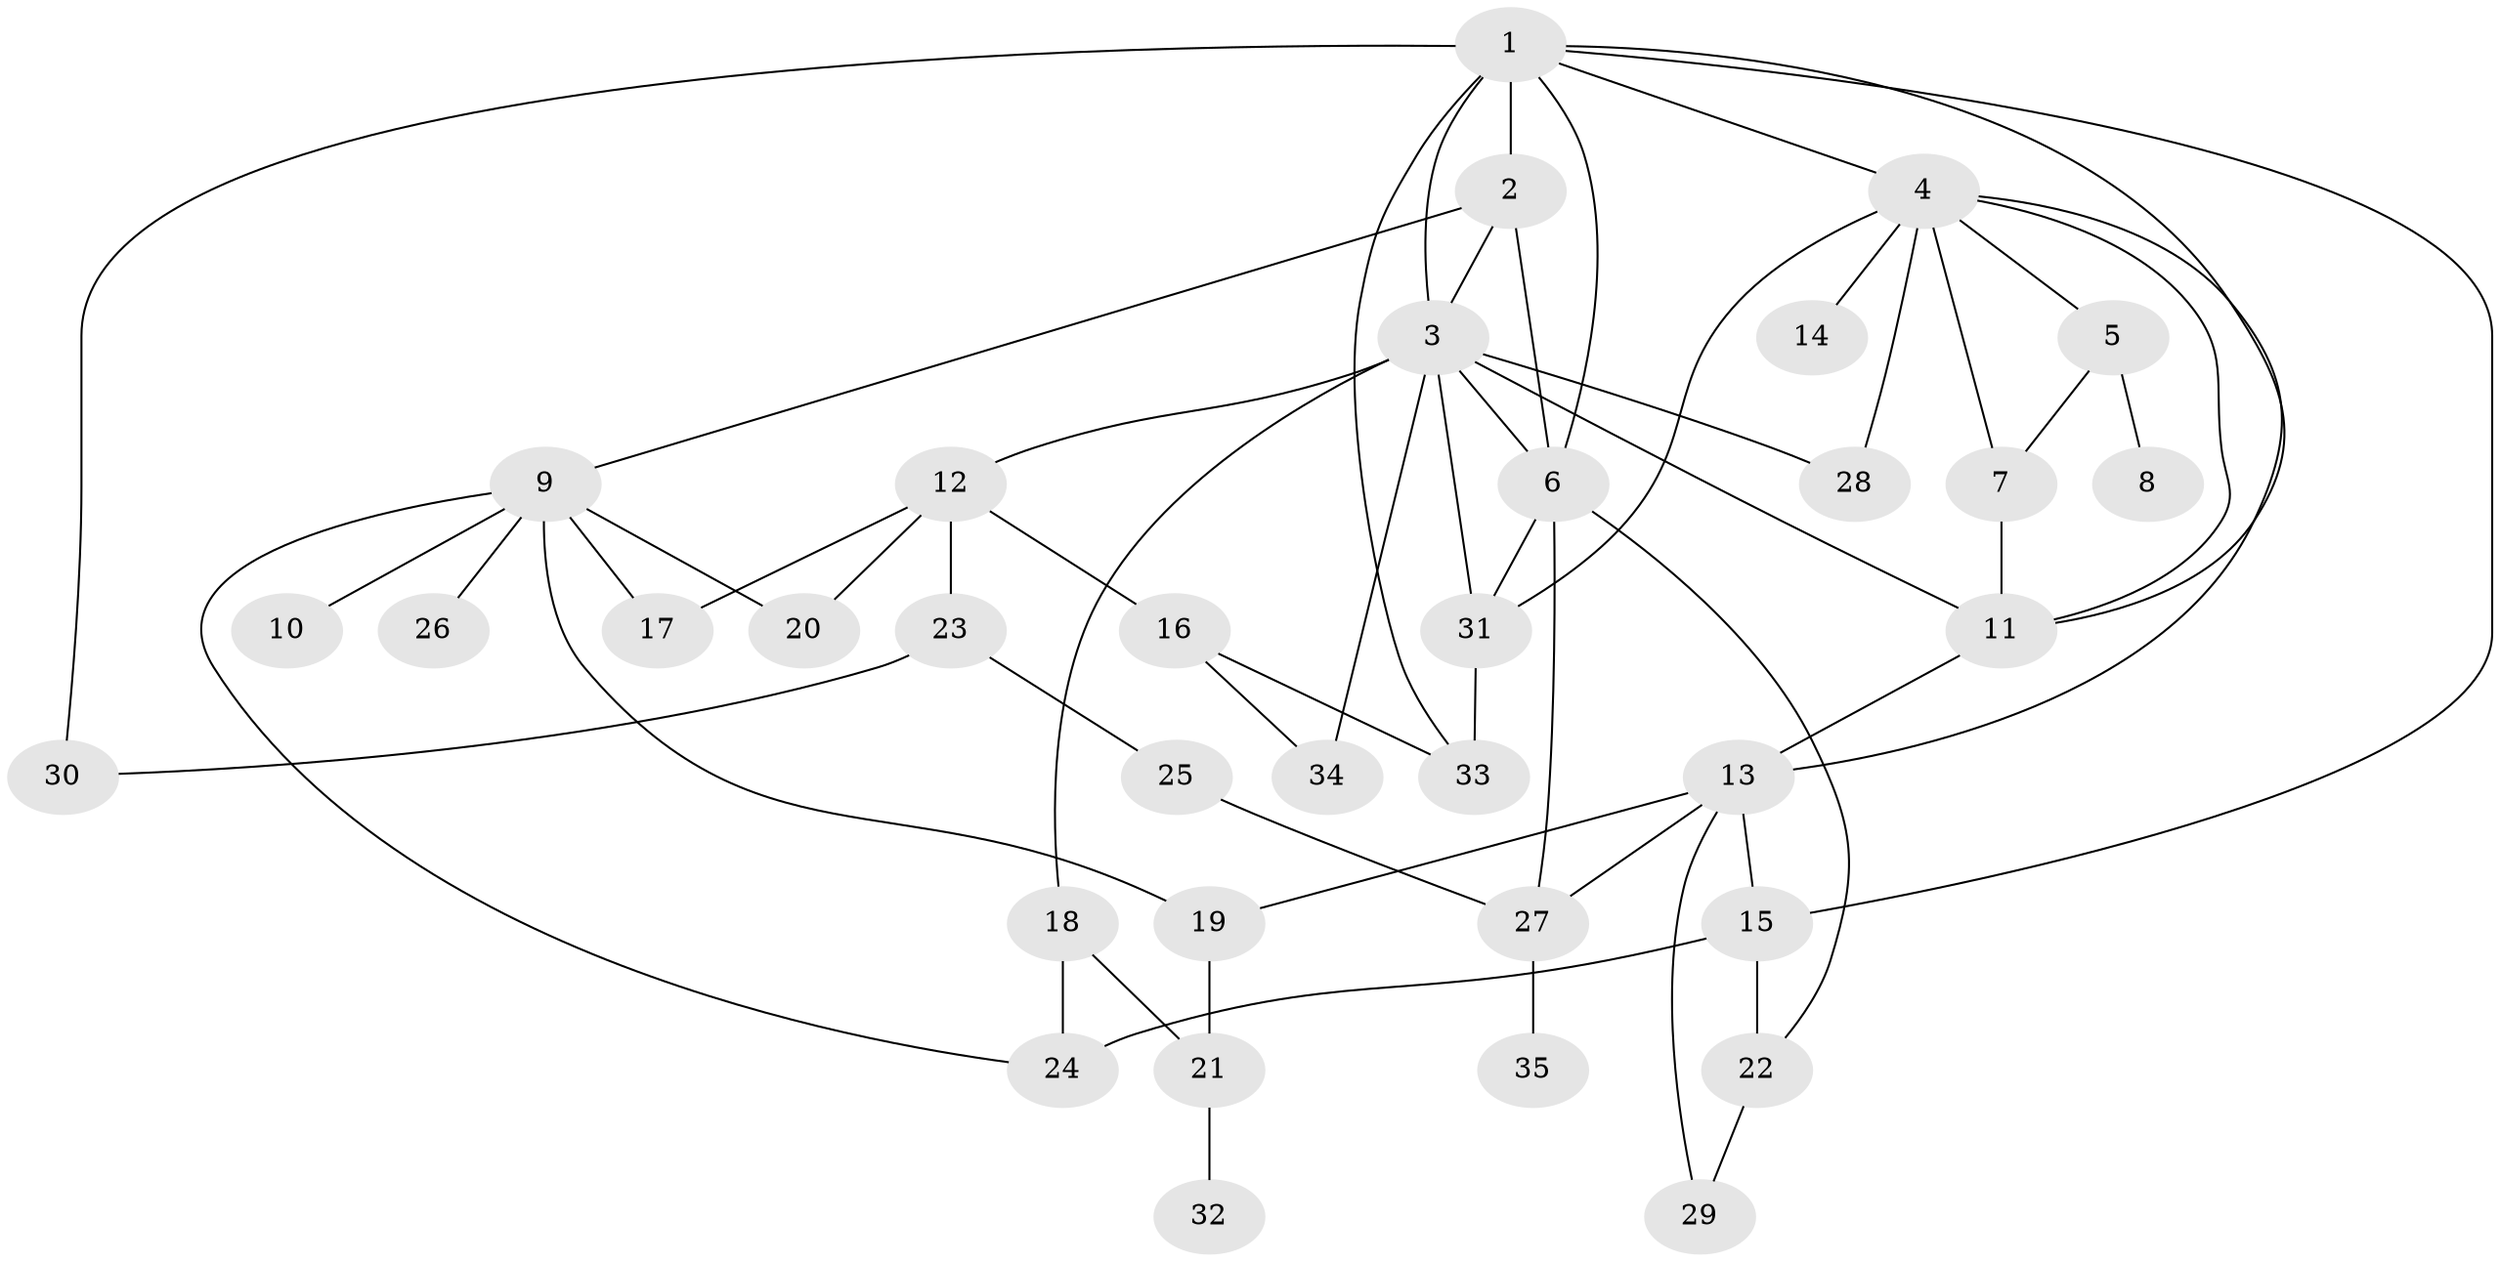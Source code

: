 // original degree distribution, {3: 0.3, 6: 0.02857142857142857, 5: 0.04285714285714286, 8: 0.014285714285714285, 9: 0.014285714285714285, 2: 0.2571428571428571, 4: 0.12857142857142856, 1: 0.18571428571428572, 7: 0.02857142857142857}
// Generated by graph-tools (version 1.1) at 2025/34/03/09/25 02:34:33]
// undirected, 35 vertices, 60 edges
graph export_dot {
graph [start="1"]
  node [color=gray90,style=filled];
  1;
  2;
  3;
  4;
  5;
  6;
  7;
  8;
  9;
  10;
  11;
  12;
  13;
  14;
  15;
  16;
  17;
  18;
  19;
  20;
  21;
  22;
  23;
  24;
  25;
  26;
  27;
  28;
  29;
  30;
  31;
  32;
  33;
  34;
  35;
  1 -- 2 [weight=1.0];
  1 -- 3 [weight=2.0];
  1 -- 4 [weight=1.0];
  1 -- 6 [weight=1.0];
  1 -- 11 [weight=1.0];
  1 -- 15 [weight=1.0];
  1 -- 30 [weight=1.0];
  1 -- 33 [weight=1.0];
  2 -- 3 [weight=2.0];
  2 -- 6 [weight=1.0];
  2 -- 9 [weight=1.0];
  3 -- 6 [weight=2.0];
  3 -- 11 [weight=1.0];
  3 -- 12 [weight=1.0];
  3 -- 18 [weight=2.0];
  3 -- 28 [weight=1.0];
  3 -- 31 [weight=1.0];
  3 -- 34 [weight=2.0];
  4 -- 5 [weight=1.0];
  4 -- 7 [weight=1.0];
  4 -- 11 [weight=1.0];
  4 -- 13 [weight=1.0];
  4 -- 14 [weight=1.0];
  4 -- 28 [weight=2.0];
  4 -- 31 [weight=1.0];
  5 -- 7 [weight=1.0];
  5 -- 8 [weight=1.0];
  6 -- 22 [weight=1.0];
  6 -- 27 [weight=1.0];
  6 -- 31 [weight=1.0];
  7 -- 11 [weight=1.0];
  9 -- 10 [weight=1.0];
  9 -- 17 [weight=1.0];
  9 -- 19 [weight=1.0];
  9 -- 20 [weight=1.0];
  9 -- 24 [weight=1.0];
  9 -- 26 [weight=1.0];
  11 -- 13 [weight=1.0];
  12 -- 16 [weight=1.0];
  12 -- 17 [weight=1.0];
  12 -- 20 [weight=1.0];
  12 -- 23 [weight=1.0];
  13 -- 15 [weight=1.0];
  13 -- 19 [weight=1.0];
  13 -- 27 [weight=1.0];
  13 -- 29 [weight=1.0];
  15 -- 22 [weight=1.0];
  15 -- 24 [weight=1.0];
  16 -- 33 [weight=1.0];
  16 -- 34 [weight=1.0];
  18 -- 21 [weight=1.0];
  18 -- 24 [weight=1.0];
  19 -- 21 [weight=1.0];
  21 -- 32 [weight=1.0];
  22 -- 29 [weight=1.0];
  23 -- 25 [weight=1.0];
  23 -- 30 [weight=1.0];
  25 -- 27 [weight=1.0];
  27 -- 35 [weight=1.0];
  31 -- 33 [weight=1.0];
}
